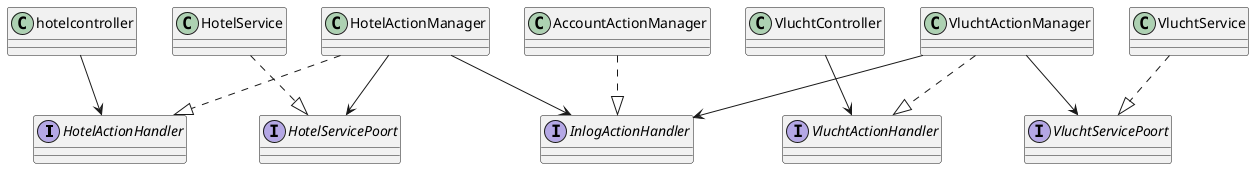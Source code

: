 @startuml

interface "HotelActionHandler"
interface "InlogActionHandler"
interface "VluchtActionHandler"
interface "VluchtServicePoort"
interface "HotelServicePoort"

class "hotelcontroller"
class "HotelService"
class "VluchtController"
class "VluchtService"
class "hotelcontroller"
class "HotelActionManager"
class "VluchtActionManager"
class "AccountActionManager"

"hotelcontroller" --> "HotelActionHandler"
"HotelService" 	..|> "HotelServicePoort"
"VluchtController" --> "VluchtActionHandler"
"VluchtService" ..|> "VluchtServicePoort"
"HotelActionManager" ..|> "HotelActionHandler"
"HotelActionManager" --> "InlogActionHandler"
"AccountActionManager" ..|> "InlogActionHandler"
"VluchtActionManager" ..|> "VluchtActionHandler"
"VluchtActionManager" --> "InlogActionHandler"
"HotelActionManager" --> "HotelServicePoort"
"VluchtActionManager" --> "VluchtServicePoort"



@enduml
